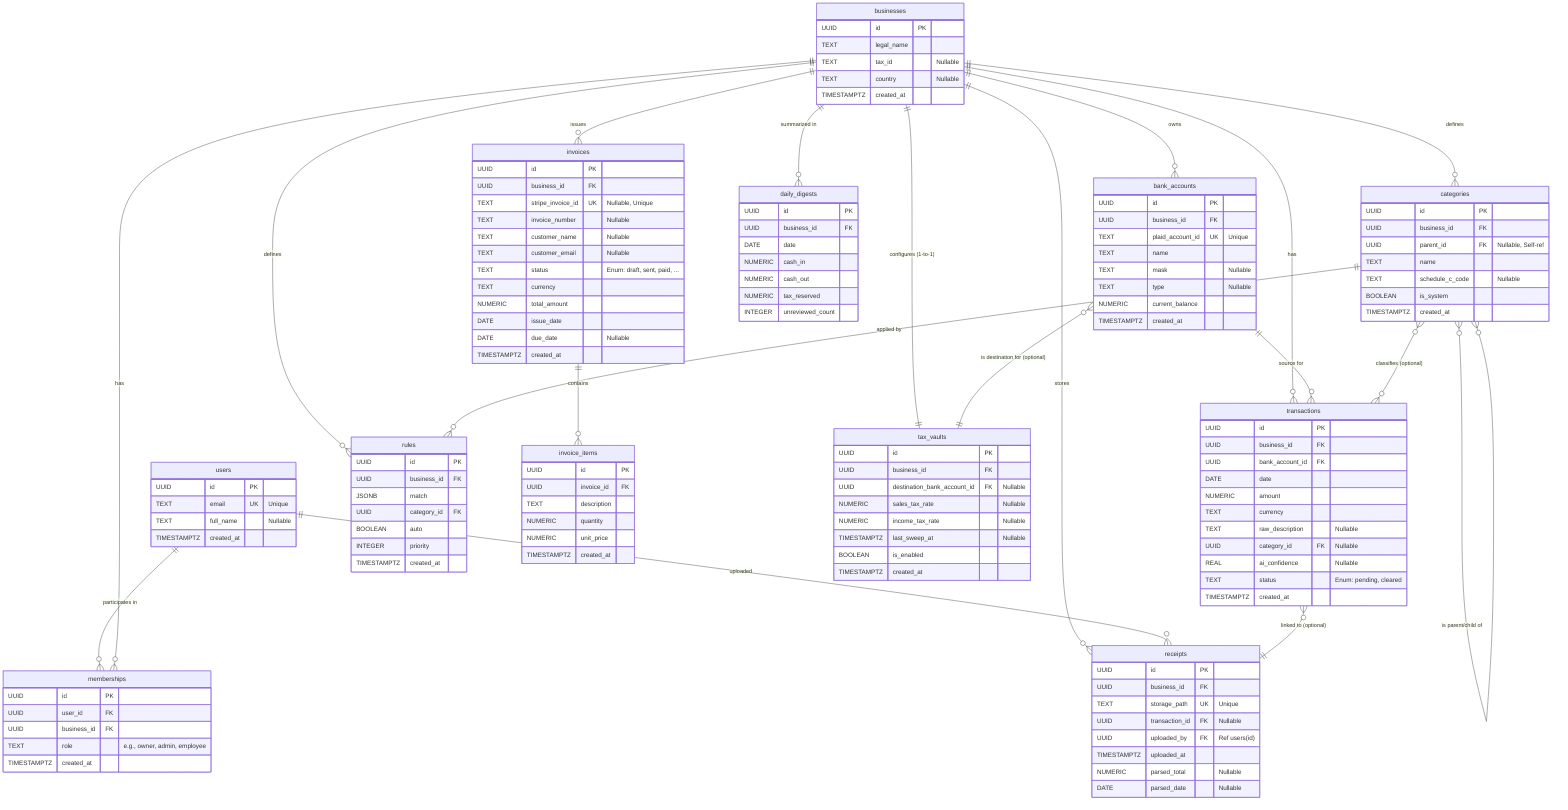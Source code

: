 erDiagram
    users {
        UUID id PK
        TEXT email UK "Unique"
        TEXT full_name "Nullable"
        TIMESTAMPTZ created_at
    }

    businesses {
        UUID id PK
        TEXT legal_name
        TEXT tax_id "Nullable"
        TEXT country "Nullable"
        TIMESTAMPTZ created_at
    }

    memberships {
        UUID id PK
        UUID user_id FK
        UUID business_id FK
        TEXT role "e.g., owner, admin, employee"
        TIMESTAMPTZ created_at
    }

    bank_accounts {
        UUID id PK
        UUID business_id FK
        TEXT plaid_account_id UK "Unique"
        TEXT name
        TEXT mask "Nullable"
        TEXT type "Nullable"
        NUMERIC current_balance
        TIMESTAMPTZ created_at
    }

    categories {
        UUID id PK
        UUID business_id FK
        UUID parent_id FK "Nullable, Self-ref"
        TEXT name
        TEXT schedule_c_code "Nullable"
        BOOLEAN is_system
        TIMESTAMPTZ created_at
    }

    transactions {
        UUID id PK
        UUID business_id FK
        UUID bank_account_id FK
        DATE date
        NUMERIC amount
        TEXT currency
        TEXT raw_description "Nullable"
        UUID category_id FK "Nullable"
        REAL ai_confidence "Nullable"
        TEXT status "Enum: pending, cleared"
        TIMESTAMPTZ created_at
    }

    rules {
        UUID id PK
        UUID business_id FK
        JSONB match
        UUID category_id FK
        BOOLEAN auto
        INTEGER priority
        TIMESTAMPTZ created_at
    }

    invoices {
        UUID id PK
        UUID business_id FK
        TEXT stripe_invoice_id UK "Nullable, Unique"
        TEXT invoice_number "Nullable"
        TEXT customer_name "Nullable"
        TEXT customer_email "Nullable"
        TEXT status "Enum: draft, sent, paid, ..."
        TEXT currency
        NUMERIC total_amount
        DATE issue_date
        DATE due_date "Nullable"
        TIMESTAMPTZ created_at
    }

    invoice_items {
        UUID id PK
        UUID invoice_id FK
        TEXT description
        NUMERIC quantity
        NUMERIC unit_price
        TIMESTAMPTZ created_at
    }

    receipts {
        UUID id PK
        UUID business_id FK
        TEXT storage_path UK "Unique"
        UUID transaction_id FK "Nullable"
        UUID uploaded_by FK "Ref users(id)"
        TIMESTAMPTZ uploaded_at
        NUMERIC parsed_total "Nullable"
        DATE parsed_date "Nullable"
    }

    tax_vaults {
        UUID id PK
        UUID business_id FK
        UUID destination_bank_account_id FK "Nullable"
        NUMERIC sales_tax_rate "Nullable"
        NUMERIC income_tax_rate "Nullable"
        TIMESTAMPTZ last_sweep_at "Nullable"
        BOOLEAN is_enabled
        TIMESTAMPTZ created_at
    }

    daily_digests {
        UUID id PK
        UUID business_id FK
        DATE date
        NUMERIC cash_in
        NUMERIC cash_out
        NUMERIC tax_reserved
        INTEGER unreviewed_count
    }

    users ||--o{ memberships : "participates in"
    businesses ||--o{ memberships : "has"
    businesses ||--o{ bank_accounts : "owns"
    businesses ||--o{ categories : "defines"
    categories }o--o{ categories : "is parent/child of"
    businesses ||--o{ transactions : "has"
    bank_accounts ||--o{ transactions : "source for"
    categories }o--o{ transactions : "classifies (optional)"
    businesses ||--o{ rules : "defines"
    categories ||--o{ rules : "applied by"
    businesses ||--o{ invoices : "issues"
    invoices ||--o{ invoice_items : "contains"
    businesses ||--o{ receipts : "stores"
    users ||--o{ receipts : "uploaded"
    transactions }o--|| receipts : "linked to (optional)"
    businesses ||--|| tax_vaults : "configures (1-to-1)"
    bank_accounts }o--|| tax_vaults : "is destination for (optional)"
    businesses ||--o{ daily_digests : "summarized in"